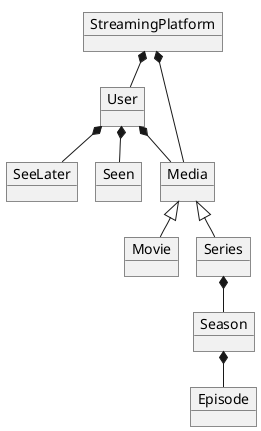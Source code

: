 @startuml
!pragma layout smetana

object StreamingPlatform
object User
object SeeLater
object Seen
object Media
object Movie
object Series
object Season
object Episode

StreamingPlatform *-- Media
User *-- SeeLater
User *-- Seen
User *-- Media

Media <|-- Movie
Media <|-- Series
Series *-- Season
Season *-- Episode

StreamingPlatform *-- User


@enduml
